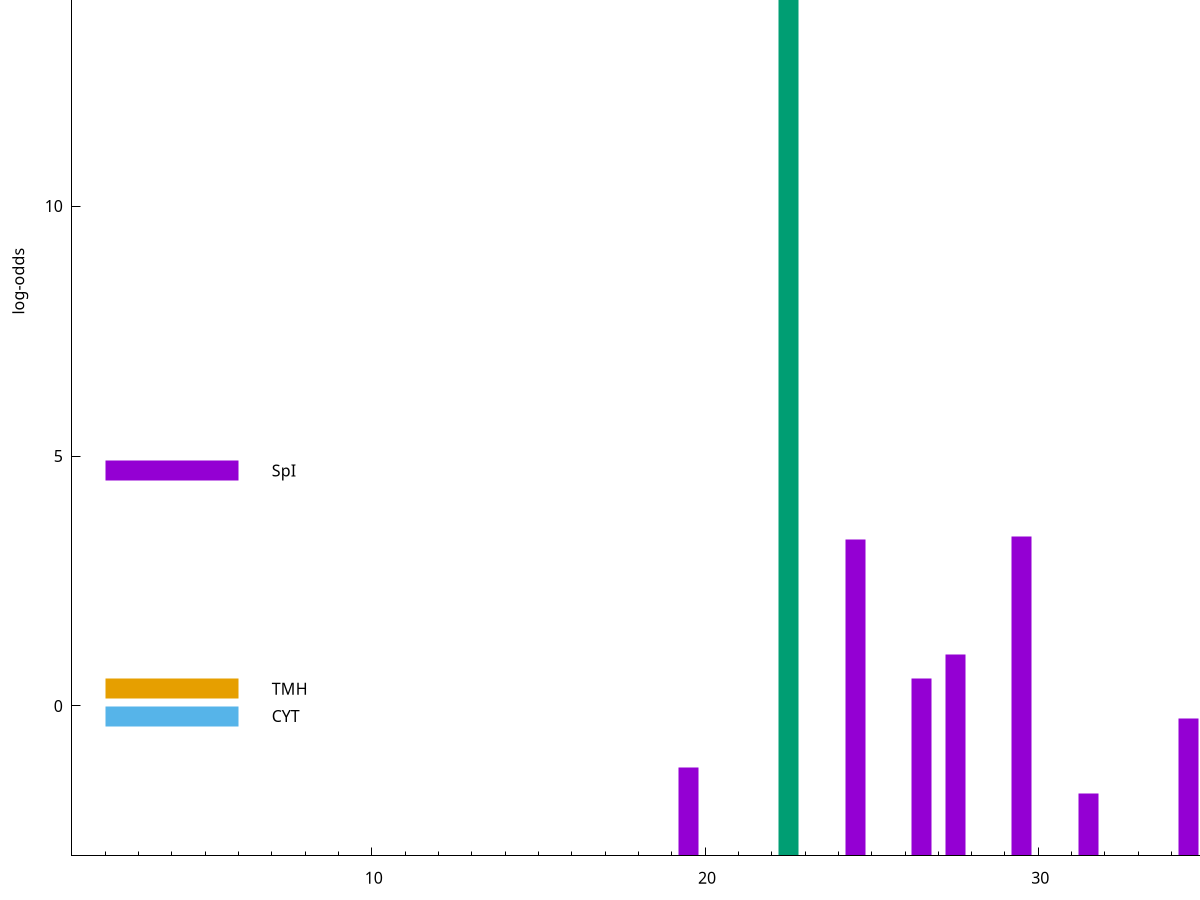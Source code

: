 set title "LipoP predictions for SRR4065689.gff"
set size 2., 1.4
set xrange [1:70] 
set mxtics 10
set yrange [-3:20]
set y2range [0:23]
set ylabel "log-odds"
set term postscript eps color solid "Helvetica" 30
set output "SRR4065689.gff24.eps"
set arrow from 2,14.7839 to 6,14.7839 nohead lt 2 lw 20
set label "SpII" at 7,14.7839
set arrow from 2,4.71129 to 6,4.71129 nohead lt 1 lw 20
set label "SpI" at 7,4.71129
set arrow from 2,0.342888 to 6,0.342888 nohead lt 4 lw 20
set label "TMH" at 7,0.342888
set arrow from 2,-0.200913 to 6,-0.200913 nohead lt 3 lw 20
set label "CYT" at 7,-0.200913
set arrow from 2,14.7839 to 6,14.7839 nohead lt 2 lw 20
set label "SpII" at 7,14.7839
# NOTE: The scores below are the log-odds scores with the threshold
# NOTE: subtracted (a hack to make gnuplot make the histogram all
# NOTE: look nice).
plot "-" axes x1y2 title "" with impulses lt 2 lw 20, "-" axes x1y2 title "" with impulses lt 1 lw 20
22.500000 17.783900
e
29.500000 6.380740
24.500000 6.327670
27.500000 4.039030
26.500000 3.556690
34.500000 2.754029
19.500000 1.772930
31.500000 1.252270
e
exit
